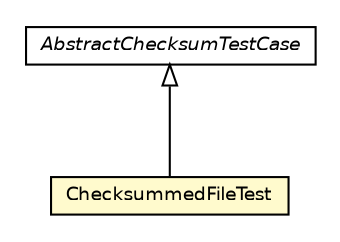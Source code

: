 #!/usr/local/bin/dot
#
# Class diagram 
# Generated by UmlGraph version 4.6 (http://www.spinellis.gr/sw/umlgraph)
#

digraph G {
	edge [fontname="Helvetica",fontsize=10,labelfontname="Helvetica",labelfontsize=10];
	node [fontname="Helvetica",fontsize=10,shape=plaintext];
	// org.apache.archiva.checksum.ChecksummedFileTest
	c11237 [label=<<table border="0" cellborder="1" cellspacing="0" cellpadding="2" port="p" bgcolor="lemonChiffon" href="./ChecksummedFileTest.html">
		<tr><td><table border="0" cellspacing="0" cellpadding="1">
			<tr><td> ChecksummedFileTest </td></tr>
		</table></td></tr>
		</table>>, fontname="Helvetica", fontcolor="black", fontsize=9.0];
	// org.apache.archiva.checksum.AbstractChecksumTestCase
	c11239 [label=<<table border="0" cellborder="1" cellspacing="0" cellpadding="2" port="p" href="./AbstractChecksumTestCase.html">
		<tr><td><table border="0" cellspacing="0" cellpadding="1">
			<tr><td><font face="Helvetica-Oblique"> AbstractChecksumTestCase </font></td></tr>
		</table></td></tr>
		</table>>, fontname="Helvetica", fontcolor="black", fontsize=9.0];
	//org.apache.archiva.checksum.ChecksummedFileTest extends org.apache.archiva.checksum.AbstractChecksumTestCase
	c11239:p -> c11237:p [dir=back,arrowtail=empty];
}

